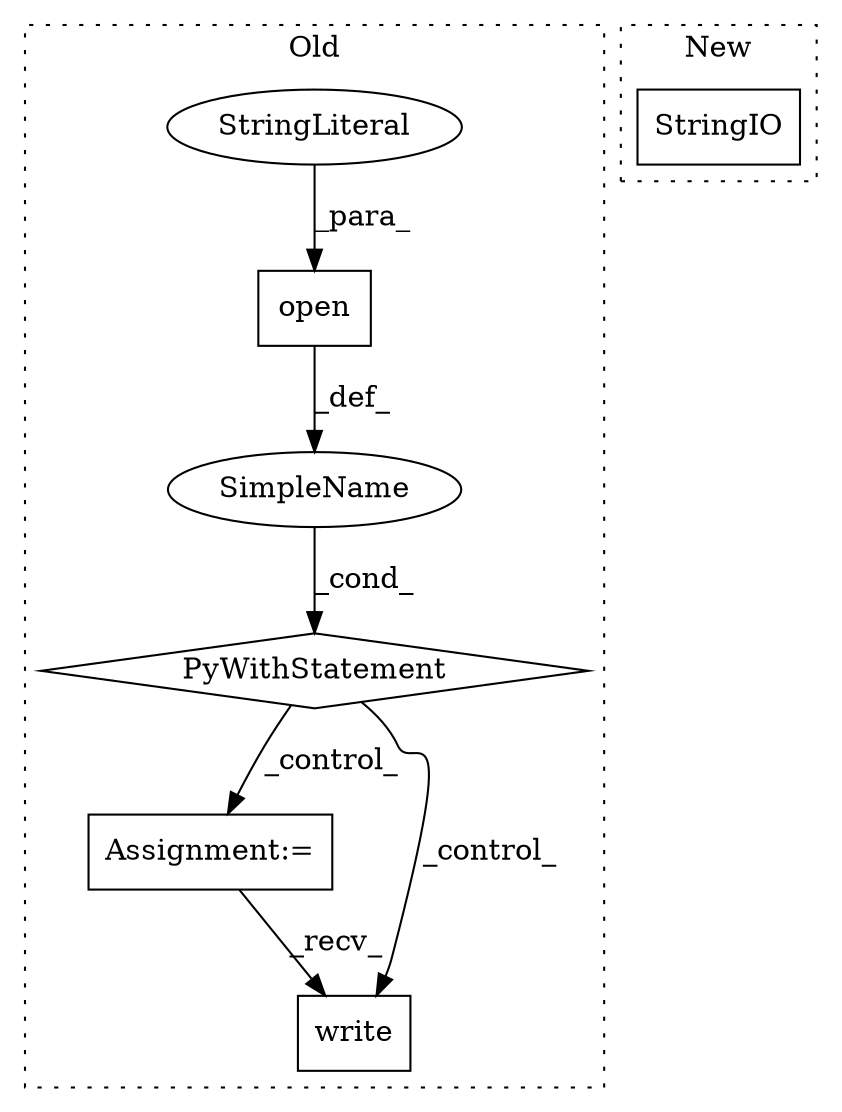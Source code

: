 digraph G {
subgraph cluster0 {
1 [label="PyWithStatement" a="104" s="2878,2925" l="10,2" shape="diamond"];
3 [label="Assignment:=" a="7" s="2961" l="1" shape="box"];
4 [label="SimpleName" a="42" s="" l="" shape="ellipse"];
5 [label="open" a="32" s="2895,2924" l="5,1" shape="box"];
6 [label="StringLiteral" a="45" s="2917" l="7" shape="ellipse"];
7 [label="write" a="32" s="2972,2984" l="6,1" shape="box"];
label = "Old";
style="dotted";
}
subgraph cluster1 {
2 [label="StringIO" a="32" s="2376,2395" l="9,1" shape="box"];
label = "New";
style="dotted";
}
1 -> 3 [label="_control_"];
1 -> 7 [label="_control_"];
3 -> 7 [label="_recv_"];
4 -> 1 [label="_cond_"];
5 -> 4 [label="_def_"];
6 -> 5 [label="_para_"];
}